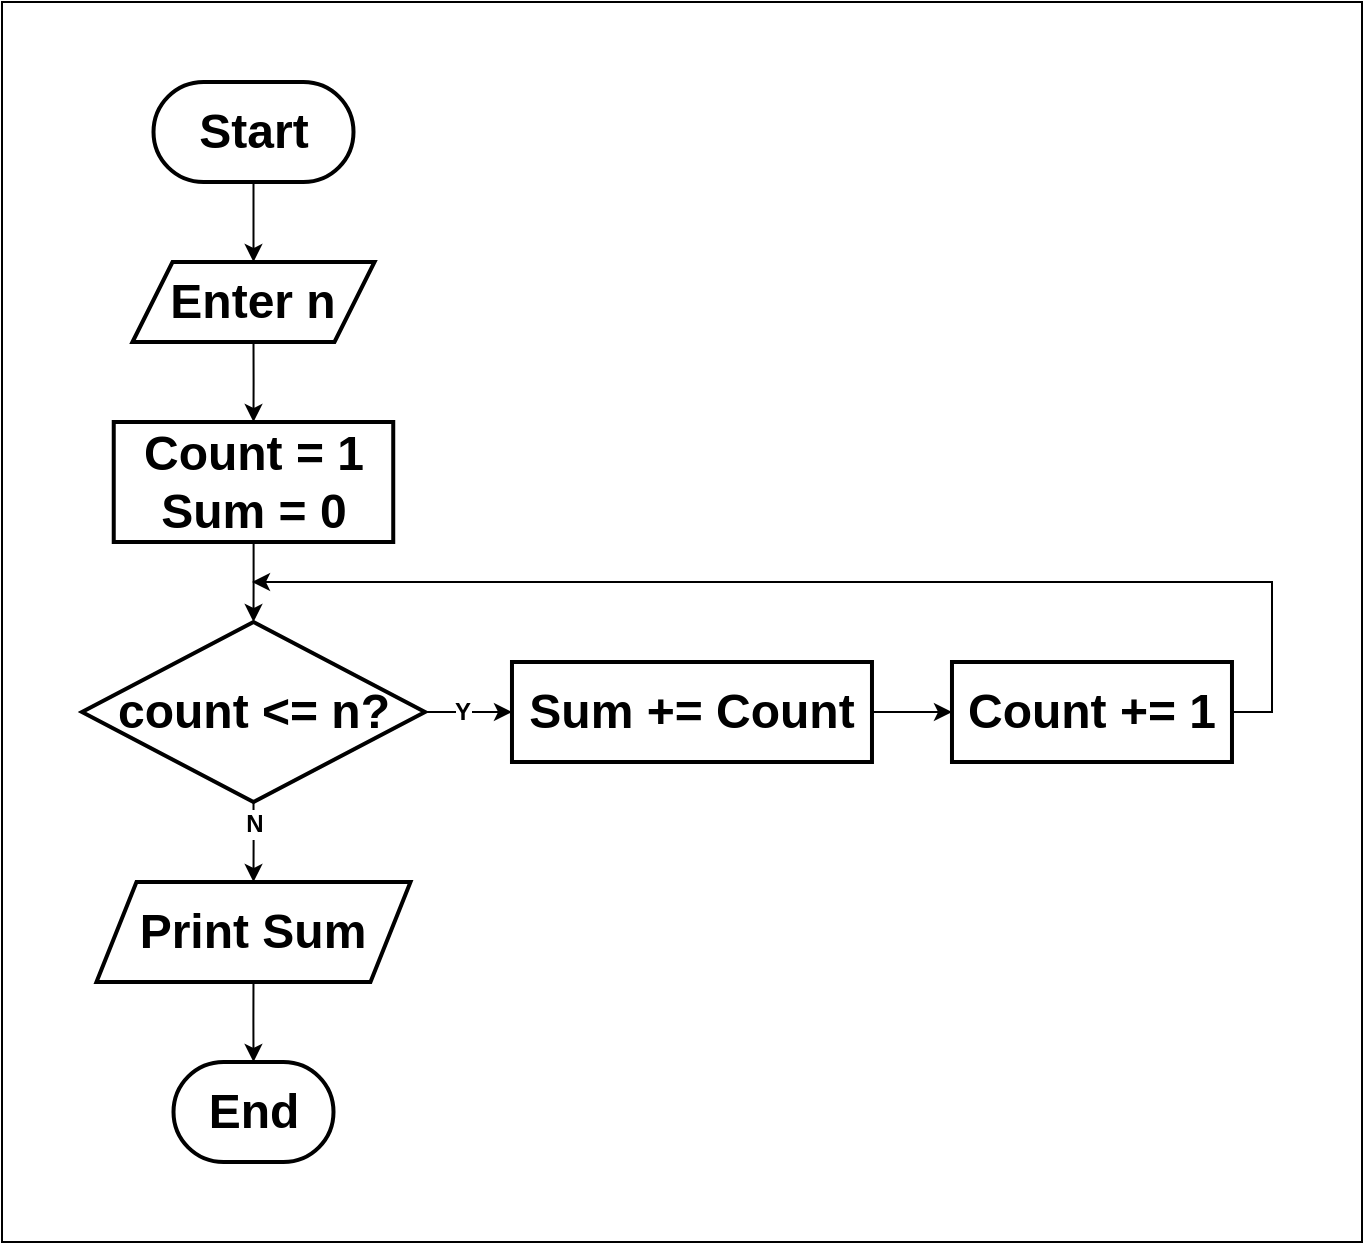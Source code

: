 <mxfile version="26.0.9">
  <diagram name="Page-1" id="Pfw512TBdEc4AL0B_62l">
    <mxGraphModel dx="1140" dy="1023" grid="1" gridSize="10" guides="1" tooltips="1" connect="1" arrows="1" fold="1" page="1" pageScale="1" pageWidth="827" pageHeight="1169" math="0" shadow="0">
      <root>
        <mxCell id="0" />
        <mxCell id="1" parent="0" />
        <mxCell id="2" value="" style="rounded=0;whiteSpace=wrap;html=1;strokeColor=default;fillColor=default;movable=1;resizable=1;rotatable=1;deletable=1;editable=1;locked=0;connectable=1;" parent="1" vertex="1">
          <mxGeometry x="901" y="150" width="680" height="620" as="geometry" />
        </mxCell>
        <mxCell id="IJmXjw1ShNEismxhBZoX-8" style="edgeStyle=orthogonalEdgeStyle;rounded=0;orthogonalLoop=1;jettySize=auto;html=1;exitX=0.5;exitY=1;exitDx=0;exitDy=0;entryX=0.5;entryY=0;entryDx=0;entryDy=0;" parent="1" source="IJmXjw1ShNEismxhBZoX-3" target="IJmXjw1ShNEismxhBZoX-4" edge="1">
          <mxGeometry relative="1" as="geometry" />
        </mxCell>
        <mxCell id="IJmXjw1ShNEismxhBZoX-3" value="&lt;b&gt;&lt;font style=&quot;font-size: 24px;&quot;&gt;Start&lt;/font&gt;&lt;/b&gt;" style="rounded=1;whiteSpace=wrap;html=1;arcSize=50;strokeWidth=2;" parent="1" vertex="1">
          <mxGeometry x="976.75" y="190" width="100" height="50" as="geometry" />
        </mxCell>
        <mxCell id="Rjor2WSi_NKT8hvH7R_Y-3" style="edgeStyle=orthogonalEdgeStyle;rounded=0;orthogonalLoop=1;jettySize=auto;html=1;exitX=0.5;exitY=1;exitDx=0;exitDy=0;entryX=0.5;entryY=0;entryDx=0;entryDy=0;" edge="1" parent="1" source="IJmXjw1ShNEismxhBZoX-4" target="Rjor2WSi_NKT8hvH7R_Y-2">
          <mxGeometry relative="1" as="geometry" />
        </mxCell>
        <mxCell id="IJmXjw1ShNEismxhBZoX-4" value="&lt;b&gt;&lt;font style=&quot;font-size: 24px;&quot;&gt;&lt;font style=&quot;&quot;&gt;En&lt;/font&gt;ter n&lt;/font&gt;&lt;/b&gt;" style="shape=parallelogram;perimeter=parallelogramPerimeter;whiteSpace=wrap;html=1;fixedSize=1;align=center;strokeWidth=2;" parent="1" vertex="1">
          <mxGeometry x="966.25" y="280" width="121" height="40" as="geometry" />
        </mxCell>
        <mxCell id="IJmXjw1ShNEismxhBZoX-10" style="edgeStyle=orthogonalEdgeStyle;rounded=0;orthogonalLoop=1;jettySize=auto;html=1;exitX=0.5;exitY=1;exitDx=0;exitDy=0;entryX=0.5;entryY=0;entryDx=0;entryDy=0;" parent="1" source="lcP_tkz22S2U3AyWu_y0-2" target="IJmXjw1ShNEismxhBZoX-6" edge="1">
          <mxGeometry relative="1" as="geometry">
            <mxPoint x="1025.74" y="570" as="sourcePoint" />
            <mxPoint x="1026.24" y="620" as="targetPoint" />
          </mxGeometry>
        </mxCell>
        <mxCell id="lcP_tkz22S2U3AyWu_y0-7" value="&lt;span style=&quot;font-size: 12px;&quot;&gt;&lt;b&gt;N&lt;/b&gt;&lt;/span&gt;" style="edgeLabel;html=1;align=center;verticalAlign=middle;resizable=0;points=[];" parent="IJmXjw1ShNEismxhBZoX-10" vertex="1" connectable="0">
          <mxGeometry x="-0.303" relative="1" as="geometry">
            <mxPoint y="-3" as="offset" />
          </mxGeometry>
        </mxCell>
        <mxCell id="IJmXjw1ShNEismxhBZoX-11" style="edgeStyle=orthogonalEdgeStyle;rounded=0;orthogonalLoop=1;jettySize=auto;html=1;exitX=0.5;exitY=1;exitDx=0;exitDy=0;entryX=0.5;entryY=0;entryDx=0;entryDy=0;" parent="1" source="IJmXjw1ShNEismxhBZoX-6" target="IJmXjw1ShNEismxhBZoX-7" edge="1">
          <mxGeometry relative="1" as="geometry" />
        </mxCell>
        <mxCell id="IJmXjw1ShNEismxhBZoX-6" value="&lt;span style=&quot;font-size: 24px;&quot;&gt;&lt;b&gt;Print Sum&lt;/b&gt;&lt;/span&gt;" style="shape=parallelogram;perimeter=parallelogramPerimeter;whiteSpace=wrap;html=1;fixedSize=1;align=center;strokeWidth=2;" parent="1" vertex="1">
          <mxGeometry x="948.24" y="590" width="157" height="50" as="geometry" />
        </mxCell>
        <mxCell id="IJmXjw1ShNEismxhBZoX-7" value="&lt;span style=&quot;font-size: 24px;&quot;&gt;&lt;b&gt;End&lt;/b&gt;&lt;/span&gt;" style="rounded=1;whiteSpace=wrap;html=1;arcSize=50;strokeWidth=2;" parent="1" vertex="1">
          <mxGeometry x="986.75" y="680" width="80" height="50" as="geometry" />
        </mxCell>
        <mxCell id="lcP_tkz22S2U3AyWu_y0-4" style="edgeStyle=orthogonalEdgeStyle;rounded=0;orthogonalLoop=1;jettySize=auto;html=1;exitX=1;exitY=0.5;exitDx=0;exitDy=0;entryX=0;entryY=0.5;entryDx=0;entryDy=0;" parent="1" source="lcP_tkz22S2U3AyWu_y0-2" target="lcP_tkz22S2U3AyWu_y0-3" edge="1">
          <mxGeometry relative="1" as="geometry" />
        </mxCell>
        <mxCell id="lcP_tkz22S2U3AyWu_y0-5" value="&lt;b&gt;&lt;font style=&quot;font-size: 12px;&quot;&gt;Y&lt;/font&gt;&lt;/b&gt;" style="edgeLabel;html=1;align=center;verticalAlign=middle;resizable=0;points=[];" parent="lcP_tkz22S2U3AyWu_y0-4" vertex="1" connectable="0">
          <mxGeometry x="-0.277" y="1" relative="1" as="geometry">
            <mxPoint x="3" y="1" as="offset" />
          </mxGeometry>
        </mxCell>
        <mxCell id="lcP_tkz22S2U3AyWu_y0-2" value="&lt;b&gt;&lt;font style=&quot;font-size: 24px;&quot;&gt;count &amp;lt;= n?&lt;/font&gt;&lt;/b&gt;" style="rhombus;whiteSpace=wrap;html=1;strokeWidth=2;align=center;" parent="1" vertex="1">
          <mxGeometry x="941" y="460" width="171.5" height="90" as="geometry" />
        </mxCell>
        <mxCell id="Rjor2WSi_NKT8hvH7R_Y-6" style="edgeStyle=orthogonalEdgeStyle;rounded=0;orthogonalLoop=1;jettySize=auto;html=1;exitX=1;exitY=0.5;exitDx=0;exitDy=0;entryX=0;entryY=0.5;entryDx=0;entryDy=0;" edge="1" parent="1" source="lcP_tkz22S2U3AyWu_y0-3" target="Rjor2WSi_NKT8hvH7R_Y-5">
          <mxGeometry relative="1" as="geometry" />
        </mxCell>
        <mxCell id="lcP_tkz22S2U3AyWu_y0-3" value="&lt;span style=&quot;font-size: 24px;&quot;&gt;&lt;b&gt;Sum += Count&lt;/b&gt;&lt;/span&gt;" style="shape=label;whiteSpace=wrap;html=1;fixedSize=1;align=center;strokeWidth=2;rounded=0;" parent="1" vertex="1">
          <mxGeometry x="1155.99" y="480" width="180" height="50" as="geometry" />
        </mxCell>
        <mxCell id="Rjor2WSi_NKT8hvH7R_Y-4" style="edgeStyle=orthogonalEdgeStyle;rounded=0;orthogonalLoop=1;jettySize=auto;html=1;entryX=0.5;entryY=0;entryDx=0;entryDy=0;" edge="1" parent="1" source="Rjor2WSi_NKT8hvH7R_Y-2" target="lcP_tkz22S2U3AyWu_y0-2">
          <mxGeometry relative="1" as="geometry" />
        </mxCell>
        <mxCell id="Rjor2WSi_NKT8hvH7R_Y-2" value="&lt;span style=&quot;font-size: 24px;&quot;&gt;&lt;b&gt;Count = 1&lt;br&gt;Sum = 0&lt;/b&gt;&lt;/span&gt;" style="shape=label;whiteSpace=wrap;html=1;fixedSize=1;align=center;strokeWidth=2;rounded=0;" vertex="1" parent="1">
          <mxGeometry x="956.87" y="360" width="139.75" height="60" as="geometry" />
        </mxCell>
        <mxCell id="Rjor2WSi_NKT8hvH7R_Y-7" style="edgeStyle=orthogonalEdgeStyle;rounded=0;orthogonalLoop=1;jettySize=auto;html=1;" edge="1" parent="1" source="Rjor2WSi_NKT8hvH7R_Y-5">
          <mxGeometry relative="1" as="geometry">
            <mxPoint x="1025.99" y="440" as="targetPoint" />
            <Array as="points">
              <mxPoint x="1535.99" y="505" />
              <mxPoint x="1535.99" y="440" />
            </Array>
          </mxGeometry>
        </mxCell>
        <mxCell id="Rjor2WSi_NKT8hvH7R_Y-5" value="&lt;span style=&quot;font-size: 24px;&quot;&gt;&lt;b&gt;Count += 1&lt;/b&gt;&lt;/span&gt;" style="shape=label;whiteSpace=wrap;html=1;fixedSize=1;align=center;strokeWidth=2;rounded=0;" vertex="1" parent="1">
          <mxGeometry x="1375.99" y="480" width="140" height="50" as="geometry" />
        </mxCell>
      </root>
    </mxGraphModel>
  </diagram>
</mxfile>
